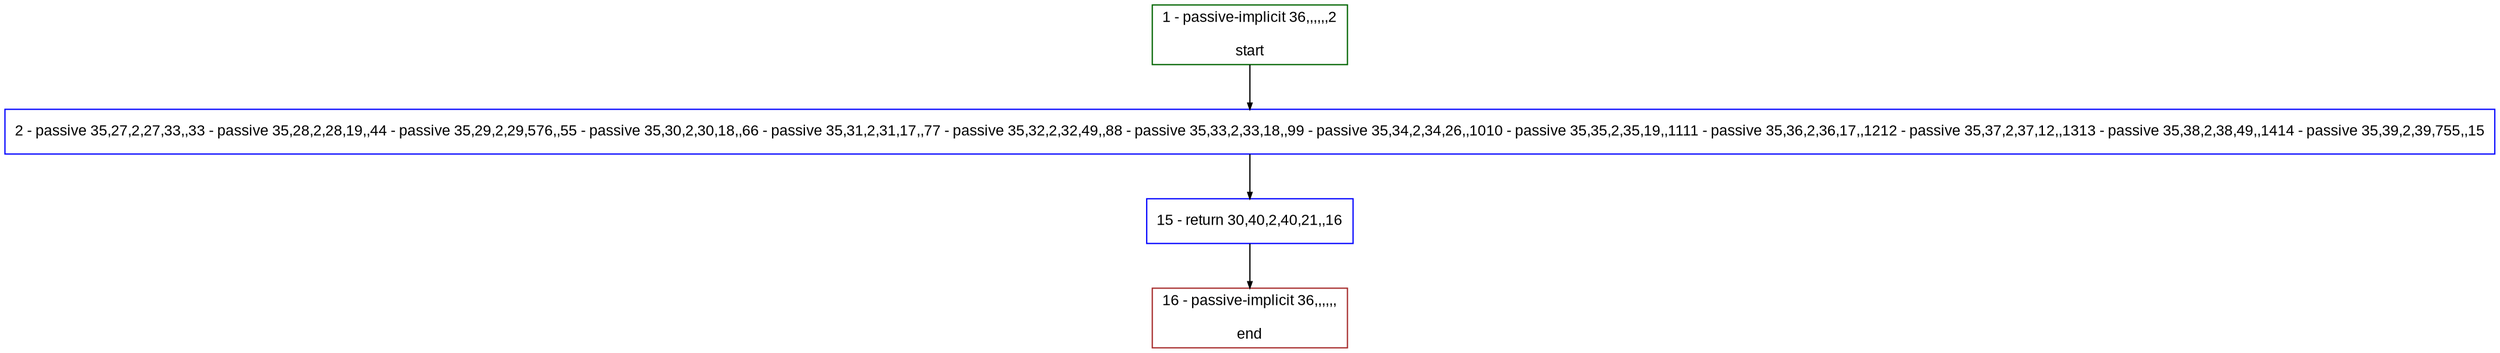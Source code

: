 digraph "" {
  graph [pack="true", label="", fontsize="12", packmode="clust", fontname="Arial", fillcolor="#FFFFCC", bgcolor="white", style="rounded,filled", compound="true"];
  node [node_initialized="no", label="", color="grey", fontsize="12", fillcolor="white", fontname="Arial", style="filled", shape="rectangle", compound="true", fixedsize="false"];
  edge [fontcolor="black", arrowhead="normal", arrowtail="none", arrowsize="0.5", ltail="", label="", color="black", fontsize="12", lhead="", fontname="Arial", dir="forward", compound="true"];
  __N1 [label="2 - passive 35,27,2,27,33,,33 - passive 35,28,2,28,19,,44 - passive 35,29,2,29,576,,55 - passive 35,30,2,30,18,,66 - passive 35,31,2,31,17,,77 - passive 35,32,2,32,49,,88 - passive 35,33,2,33,18,,99 - passive 35,34,2,34,26,,1010 - passive 35,35,2,35,19,,1111 - passive 35,36,2,36,17,,1212 - passive 35,37,2,37,12,,1313 - passive 35,38,2,38,49,,1414 - passive 35,39,2,39,755,,15", color="#0000ff", fillcolor="#ffffff", style="filled", shape="box"];
  __N2 [label="1 - passive-implicit 36,,,,,,2\n\nstart", color="#006400", fillcolor="#ffffff", style="filled", shape="box"];
  __N3 [label="15 - return 30,40,2,40,21,,16", color="#0000ff", fillcolor="#ffffff", style="filled", shape="box"];
  __N4 [label="16 - passive-implicit 36,,,,,,\n\nend", color="#a52a2a", fillcolor="#ffffff", style="filled", shape="box"];
  __N2 -> __N1 [arrowhead="normal", arrowtail="none", color="#000000", label="", dir="forward"];
  __N1 -> __N3 [arrowhead="normal", arrowtail="none", color="#000000", label="", dir="forward"];
  __N3 -> __N4 [arrowhead="normal", arrowtail="none", color="#000000", label="", dir="forward"];
}

